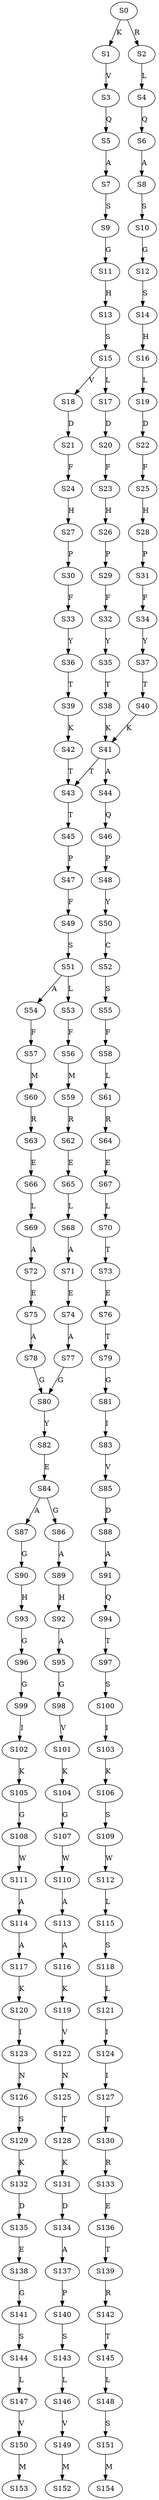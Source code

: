 strict digraph  {
	S0 -> S1 [ label = K ];
	S0 -> S2 [ label = R ];
	S1 -> S3 [ label = V ];
	S2 -> S4 [ label = L ];
	S3 -> S5 [ label = Q ];
	S4 -> S6 [ label = Q ];
	S5 -> S7 [ label = A ];
	S6 -> S8 [ label = A ];
	S7 -> S9 [ label = S ];
	S8 -> S10 [ label = S ];
	S9 -> S11 [ label = G ];
	S10 -> S12 [ label = G ];
	S11 -> S13 [ label = H ];
	S12 -> S14 [ label = S ];
	S13 -> S15 [ label = S ];
	S14 -> S16 [ label = H ];
	S15 -> S17 [ label = L ];
	S15 -> S18 [ label = V ];
	S16 -> S19 [ label = L ];
	S17 -> S20 [ label = D ];
	S18 -> S21 [ label = D ];
	S19 -> S22 [ label = D ];
	S20 -> S23 [ label = F ];
	S21 -> S24 [ label = F ];
	S22 -> S25 [ label = F ];
	S23 -> S26 [ label = H ];
	S24 -> S27 [ label = H ];
	S25 -> S28 [ label = H ];
	S26 -> S29 [ label = P ];
	S27 -> S30 [ label = P ];
	S28 -> S31 [ label = P ];
	S29 -> S32 [ label = F ];
	S30 -> S33 [ label = F ];
	S31 -> S34 [ label = F ];
	S32 -> S35 [ label = Y ];
	S33 -> S36 [ label = Y ];
	S34 -> S37 [ label = Y ];
	S35 -> S38 [ label = T ];
	S36 -> S39 [ label = T ];
	S37 -> S40 [ label = T ];
	S38 -> S41 [ label = K ];
	S39 -> S42 [ label = K ];
	S40 -> S41 [ label = K ];
	S41 -> S43 [ label = T ];
	S41 -> S44 [ label = A ];
	S42 -> S43 [ label = T ];
	S43 -> S45 [ label = T ];
	S44 -> S46 [ label = Q ];
	S45 -> S47 [ label = P ];
	S46 -> S48 [ label = P ];
	S47 -> S49 [ label = F ];
	S48 -> S50 [ label = Y ];
	S49 -> S51 [ label = S ];
	S50 -> S52 [ label = C ];
	S51 -> S53 [ label = L ];
	S51 -> S54 [ label = A ];
	S52 -> S55 [ label = S ];
	S53 -> S56 [ label = F ];
	S54 -> S57 [ label = F ];
	S55 -> S58 [ label = F ];
	S56 -> S59 [ label = M ];
	S57 -> S60 [ label = M ];
	S58 -> S61 [ label = L ];
	S59 -> S62 [ label = R ];
	S60 -> S63 [ label = R ];
	S61 -> S64 [ label = R ];
	S62 -> S65 [ label = E ];
	S63 -> S66 [ label = E ];
	S64 -> S67 [ label = E ];
	S65 -> S68 [ label = L ];
	S66 -> S69 [ label = L ];
	S67 -> S70 [ label = L ];
	S68 -> S71 [ label = A ];
	S69 -> S72 [ label = A ];
	S70 -> S73 [ label = T ];
	S71 -> S74 [ label = E ];
	S72 -> S75 [ label = E ];
	S73 -> S76 [ label = E ];
	S74 -> S77 [ label = A ];
	S75 -> S78 [ label = A ];
	S76 -> S79 [ label = T ];
	S77 -> S80 [ label = G ];
	S78 -> S80 [ label = G ];
	S79 -> S81 [ label = G ];
	S80 -> S82 [ label = Y ];
	S81 -> S83 [ label = I ];
	S82 -> S84 [ label = E ];
	S83 -> S85 [ label = V ];
	S84 -> S86 [ label = G ];
	S84 -> S87 [ label = A ];
	S85 -> S88 [ label = D ];
	S86 -> S89 [ label = A ];
	S87 -> S90 [ label = G ];
	S88 -> S91 [ label = A ];
	S89 -> S92 [ label = H ];
	S90 -> S93 [ label = H ];
	S91 -> S94 [ label = Q ];
	S92 -> S95 [ label = A ];
	S93 -> S96 [ label = G ];
	S94 -> S97 [ label = T ];
	S95 -> S98 [ label = G ];
	S96 -> S99 [ label = G ];
	S97 -> S100 [ label = S ];
	S98 -> S101 [ label = V ];
	S99 -> S102 [ label = I ];
	S100 -> S103 [ label = I ];
	S101 -> S104 [ label = K ];
	S102 -> S105 [ label = K ];
	S103 -> S106 [ label = K ];
	S104 -> S107 [ label = G ];
	S105 -> S108 [ label = G ];
	S106 -> S109 [ label = S ];
	S107 -> S110 [ label = W ];
	S108 -> S111 [ label = W ];
	S109 -> S112 [ label = W ];
	S110 -> S113 [ label = A ];
	S111 -> S114 [ label = A ];
	S112 -> S115 [ label = L ];
	S113 -> S116 [ label = A ];
	S114 -> S117 [ label = A ];
	S115 -> S118 [ label = S ];
	S116 -> S119 [ label = K ];
	S117 -> S120 [ label = K ];
	S118 -> S121 [ label = L ];
	S119 -> S122 [ label = V ];
	S120 -> S123 [ label = I ];
	S121 -> S124 [ label = I ];
	S122 -> S125 [ label = N ];
	S123 -> S126 [ label = N ];
	S124 -> S127 [ label = I ];
	S125 -> S128 [ label = T ];
	S126 -> S129 [ label = S ];
	S127 -> S130 [ label = T ];
	S128 -> S131 [ label = K ];
	S129 -> S132 [ label = K ];
	S130 -> S133 [ label = R ];
	S131 -> S134 [ label = D ];
	S132 -> S135 [ label = D ];
	S133 -> S136 [ label = E ];
	S134 -> S137 [ label = A ];
	S135 -> S138 [ label = E ];
	S136 -> S139 [ label = T ];
	S137 -> S140 [ label = P ];
	S138 -> S141 [ label = G ];
	S139 -> S142 [ label = R ];
	S140 -> S143 [ label = S ];
	S141 -> S144 [ label = S ];
	S142 -> S145 [ label = T ];
	S143 -> S146 [ label = L ];
	S144 -> S147 [ label = L ];
	S145 -> S148 [ label = L ];
	S146 -> S149 [ label = V ];
	S147 -> S150 [ label = V ];
	S148 -> S151 [ label = S ];
	S149 -> S152 [ label = M ];
	S150 -> S153 [ label = M ];
	S151 -> S154 [ label = M ];
}
